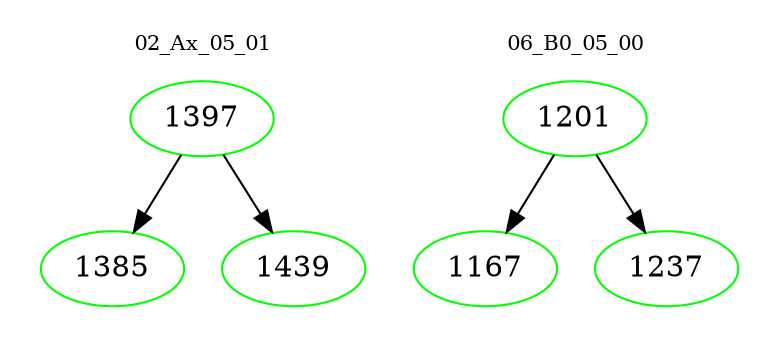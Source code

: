digraph{
subgraph cluster_0 {
color = white
label = "02_Ax_05_01";
fontsize=10;
T0_1397 [label="1397", color="green"]
T0_1397 -> T0_1385 [color="black"]
T0_1385 [label="1385", color="green"]
T0_1397 -> T0_1439 [color="black"]
T0_1439 [label="1439", color="green"]
}
subgraph cluster_1 {
color = white
label = "06_B0_05_00";
fontsize=10;
T1_1201 [label="1201", color="green"]
T1_1201 -> T1_1167 [color="black"]
T1_1167 [label="1167", color="green"]
T1_1201 -> T1_1237 [color="black"]
T1_1237 [label="1237", color="green"]
}
}
